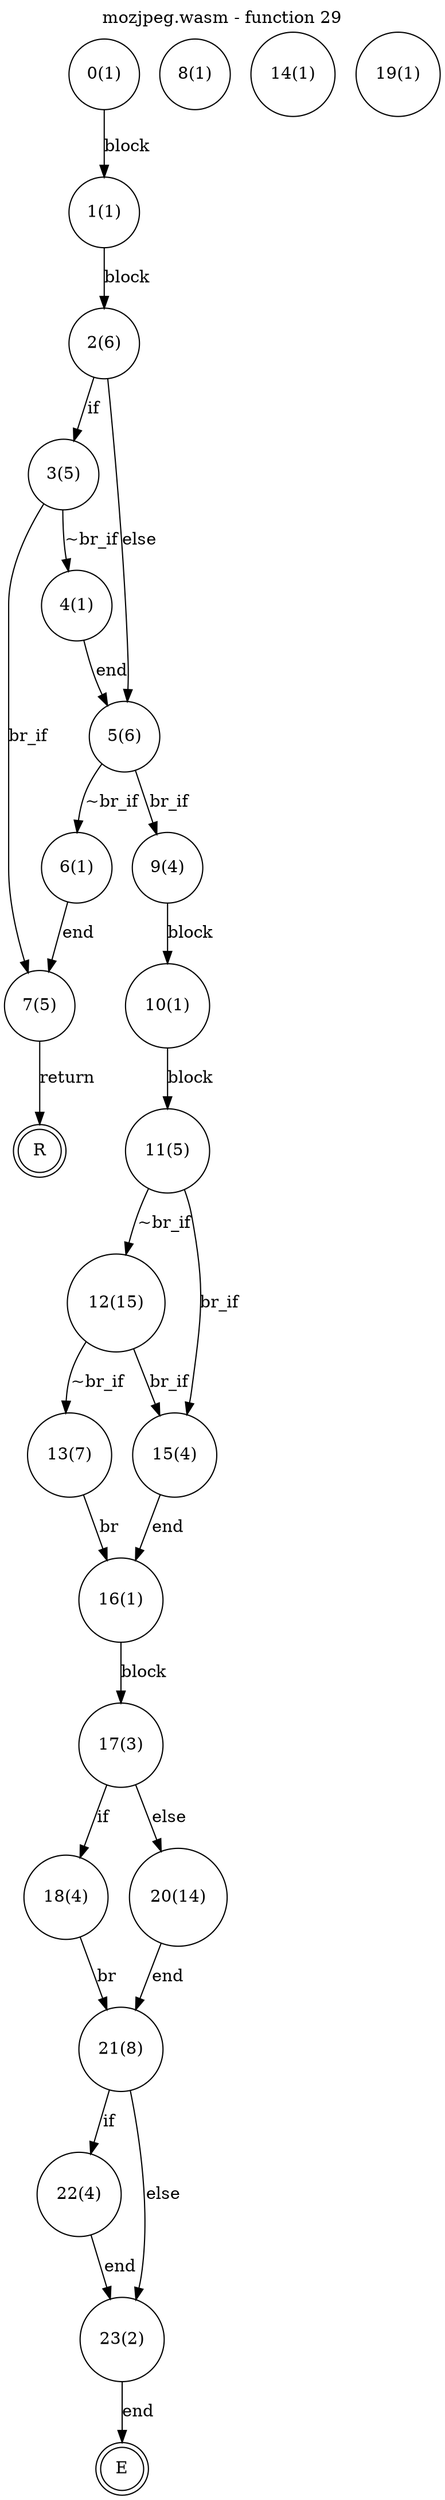 digraph finite_state_machine {
    label = "mozjpeg.wasm - function 29"
    labelloc =  t
    labelfontsize = 16
    labelfontcolor = black
    labelfontname = "Helvetica"
    node [shape = doublecircle]; E R ;
node [shape=circle, fontcolor=black, style="", label="0(1)"]0
node [shape=circle, fontcolor=black, style="", label="1(1)"]1
node [shape=circle, fontcolor=black, style="", label="2(6)"]2
node [shape=circle, fontcolor=black, style="", label="3(5)"]3
node [shape=circle, fontcolor=black, style="", label="4(1)"]4
node [shape=circle, fontcolor=black, style="", label="5(6)"]5
node [shape=circle, fontcolor=black, style="", label="6(1)"]6
node [shape=circle, fontcolor=black, style="", label="7(5)"]7
node [shape=circle, fontcolor=black, style="", label="8(1)"]8
node [shape=circle, fontcolor=black, style="", label="9(4)"]9
node [shape=circle, fontcolor=black, style="", label="10(1)"]10
node [shape=circle, fontcolor=black, style="", label="11(5)"]11
node [shape=circle, fontcolor=black, style="", label="12(15)"]12
node [shape=circle, fontcolor=black, style="", label="13(7)"]13
node [shape=circle, fontcolor=black, style="", label="14(1)"]14
node [shape=circle, fontcolor=black, style="", label="15(4)"]15
node [shape=circle, fontcolor=black, style="", label="16(1)"]16
node [shape=circle, fontcolor=black, style="", label="17(3)"]17
node [shape=circle, fontcolor=black, style="", label="18(4)"]18
node [shape=circle, fontcolor=black, style="", label="19(1)"]19
node [shape=circle, fontcolor=black, style="", label="20(14)"]20
node [shape=circle, fontcolor=black, style="", label="21(8)"]21
node [shape=circle, fontcolor=black, style="", label="22(4)"]22
node [shape=circle, fontcolor=black, style="", label="23(2)"]23
node [shape=circle, fontcolor=black, style="", label="E"]E
node [shape=circle, fontcolor=black, style="", label="R"]R
    0 -> 1[label="block"];
    1 -> 2[label="block"];
    2 -> 3[label="if"];
    2 -> 5[label="else"];
    3 -> 4[label="~br_if"];
    3 -> 7[label="br_if"];
    4 -> 5[label="end"];
    5 -> 6[label="~br_if"];
    5 -> 9[label="br_if"];
    6 -> 7[label="end"];
    7 -> R[label="return"];
    9 -> 10[label="block"];
    10 -> 11[label="block"];
    11 -> 12[label="~br_if"];
    11 -> 15[label="br_if"];
    12 -> 13[label="~br_if"];
    12 -> 15[label="br_if"];
    13 -> 16[label="br"];
    15 -> 16[label="end"];
    16 -> 17[label="block"];
    17 -> 18[label="if"];
    17 -> 20[label="else"];
    18 -> 21[label="br"];
    20 -> 21[label="end"];
    21 -> 22[label="if"];
    21 -> 23[label="else"];
    22 -> 23[label="end"];
    23 -> E[label="end"];
}
